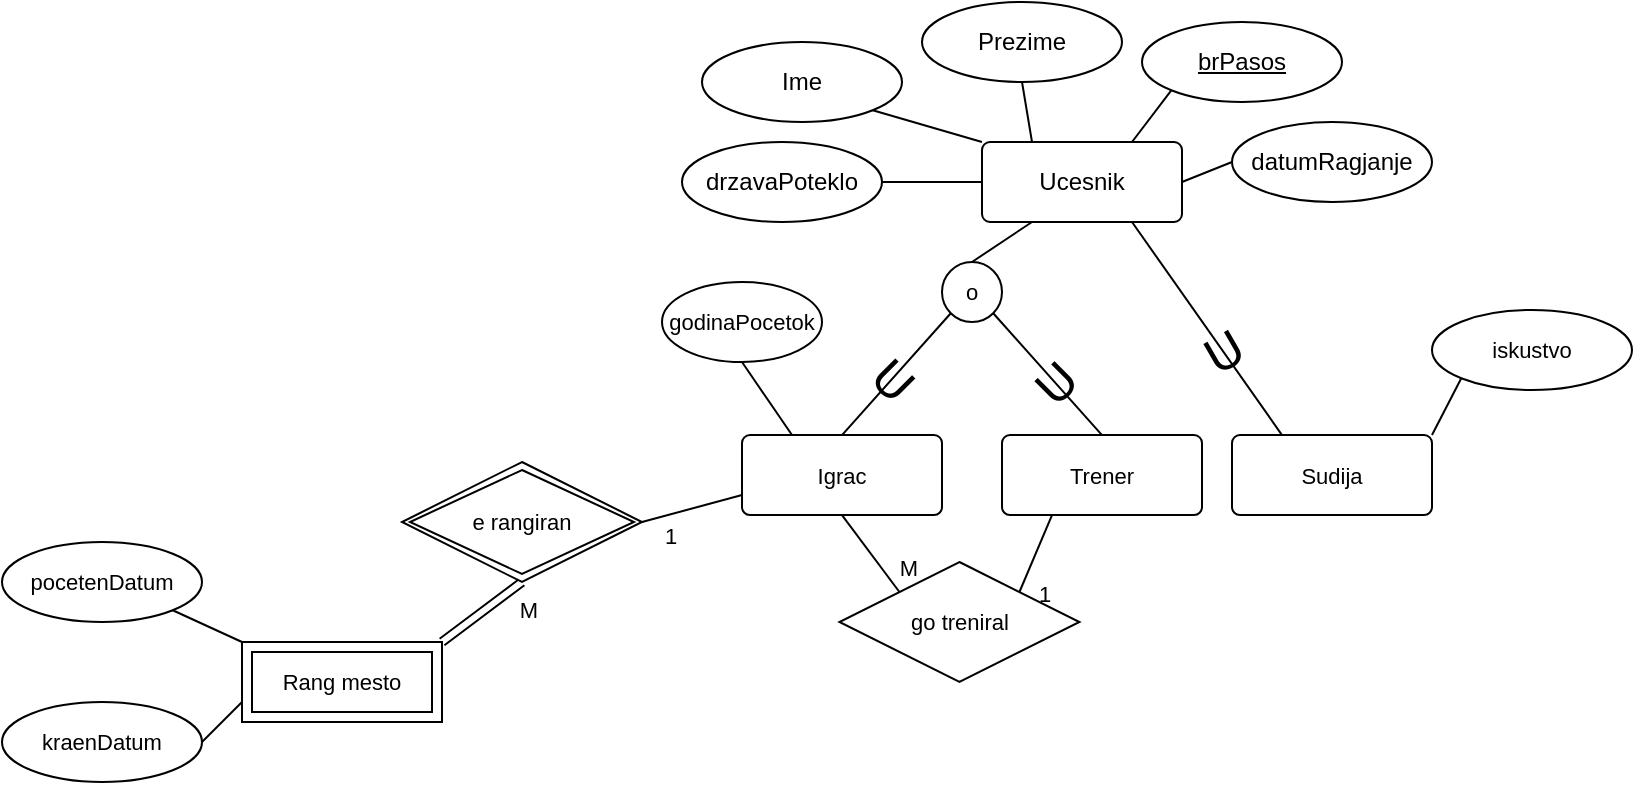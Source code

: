<mxfile version="22.0.8" type="github">
  <diagram name="Page-1" id="bCBQcqJFbT7YR_BkL4kP">
    <mxGraphModel dx="1322" dy="781" grid="1" gridSize="10" guides="1" tooltips="1" connect="1" arrows="1" fold="1" page="1" pageScale="1" pageWidth="850" pageHeight="1100" math="0" shadow="0">
      <root>
        <mxCell id="0" />
        <mxCell id="1" parent="0" />
        <mxCell id="mq__92epC1WS6delLXho-19" style="edgeStyle=none;shape=connector;rounded=0;orthogonalLoop=1;jettySize=auto;html=1;exitX=0.25;exitY=1;exitDx=0;exitDy=0;entryX=0.5;entryY=0;entryDx=0;entryDy=0;labelBackgroundColor=default;strokeColor=default;align=center;verticalAlign=middle;fontFamily=Helvetica;fontSize=11;fontColor=default;endArrow=none;endFill=0;" edge="1" parent="1" source="mq__92epC1WS6delLXho-2" target="mq__92epC1WS6delLXho-18">
          <mxGeometry relative="1" as="geometry" />
        </mxCell>
        <mxCell id="mq__92epC1WS6delLXho-2" value="&lt;div&gt;Ucesnik&lt;/div&gt;" style="rounded=1;arcSize=10;whiteSpace=wrap;html=1;align=center;" vertex="1" parent="1">
          <mxGeometry x="200" y="90" width="100" height="40" as="geometry" />
        </mxCell>
        <mxCell id="mq__92epC1WS6delLXho-10" style="shape=connector;rounded=0;orthogonalLoop=1;jettySize=auto;html=1;exitX=1;exitY=1;exitDx=0;exitDy=0;labelBackgroundColor=default;strokeColor=default;align=center;verticalAlign=middle;fontFamily=Helvetica;fontSize=11;fontColor=default;endArrow=none;endFill=0;entryX=0;entryY=0;entryDx=0;entryDy=0;" edge="1" parent="1" source="mq__92epC1WS6delLXho-4" target="mq__92epC1WS6delLXho-2">
          <mxGeometry relative="1" as="geometry">
            <mxPoint x="170" y="100" as="targetPoint" />
          </mxGeometry>
        </mxCell>
        <mxCell id="mq__92epC1WS6delLXho-4" value="Ime" style="ellipse;whiteSpace=wrap;html=1;align=center;" vertex="1" parent="1">
          <mxGeometry x="60" y="40" width="100" height="40" as="geometry" />
        </mxCell>
        <mxCell id="mq__92epC1WS6delLXho-11" style="edgeStyle=none;shape=connector;rounded=0;orthogonalLoop=1;jettySize=auto;html=1;exitX=0.5;exitY=1;exitDx=0;exitDy=0;entryX=0.25;entryY=0;entryDx=0;entryDy=0;labelBackgroundColor=default;strokeColor=default;align=center;verticalAlign=middle;fontFamily=Helvetica;fontSize=11;fontColor=default;endArrow=none;endFill=0;" edge="1" parent="1" source="mq__92epC1WS6delLXho-5" target="mq__92epC1WS6delLXho-2">
          <mxGeometry relative="1" as="geometry" />
        </mxCell>
        <mxCell id="mq__92epC1WS6delLXho-5" value="Prezime" style="ellipse;whiteSpace=wrap;html=1;align=center;" vertex="1" parent="1">
          <mxGeometry x="170" y="20" width="100" height="40" as="geometry" />
        </mxCell>
        <mxCell id="mq__92epC1WS6delLXho-12" style="edgeStyle=none;shape=connector;rounded=0;orthogonalLoop=1;jettySize=auto;html=1;exitX=0;exitY=1;exitDx=0;exitDy=0;entryX=0.75;entryY=0;entryDx=0;entryDy=0;labelBackgroundColor=default;strokeColor=default;align=center;verticalAlign=middle;fontFamily=Helvetica;fontSize=11;fontColor=default;endArrow=none;endFill=0;" edge="1" parent="1" source="mq__92epC1WS6delLXho-6" target="mq__92epC1WS6delLXho-2">
          <mxGeometry relative="1" as="geometry" />
        </mxCell>
        <mxCell id="mq__92epC1WS6delLXho-6" value="&lt;u&gt;brPasos&lt;/u&gt;" style="ellipse;whiteSpace=wrap;html=1;align=center;" vertex="1" parent="1">
          <mxGeometry x="280" y="30" width="100" height="40" as="geometry" />
        </mxCell>
        <mxCell id="mq__92epC1WS6delLXho-9" style="edgeStyle=orthogonalEdgeStyle;rounded=0;orthogonalLoop=1;jettySize=auto;html=1;exitX=1;exitY=0.5;exitDx=0;exitDy=0;endArrow=none;endFill=0;" edge="1" parent="1" source="mq__92epC1WS6delLXho-7" target="mq__92epC1WS6delLXho-2">
          <mxGeometry relative="1" as="geometry" />
        </mxCell>
        <mxCell id="mq__92epC1WS6delLXho-7" value="drzavaPoteklo" style="ellipse;whiteSpace=wrap;html=1;align=center;" vertex="1" parent="1">
          <mxGeometry x="50" y="90" width="100" height="40" as="geometry" />
        </mxCell>
        <mxCell id="mq__92epC1WS6delLXho-13" style="edgeStyle=none;shape=connector;rounded=0;orthogonalLoop=1;jettySize=auto;html=1;exitX=0;exitY=0.5;exitDx=0;exitDy=0;entryX=1;entryY=0.5;entryDx=0;entryDy=0;labelBackgroundColor=default;strokeColor=default;align=center;verticalAlign=middle;fontFamily=Helvetica;fontSize=11;fontColor=default;endArrow=none;endFill=0;" edge="1" parent="1" source="mq__92epC1WS6delLXho-8" target="mq__92epC1WS6delLXho-2">
          <mxGeometry relative="1" as="geometry" />
        </mxCell>
        <mxCell id="mq__92epC1WS6delLXho-8" value="datumRagjanje" style="ellipse;whiteSpace=wrap;html=1;align=center;" vertex="1" parent="1">
          <mxGeometry x="325" y="80" width="100" height="40" as="geometry" />
        </mxCell>
        <mxCell id="mq__92epC1WS6delLXho-47" value="1" style="edgeStyle=none;shape=connector;rounded=0;orthogonalLoop=1;jettySize=auto;html=1;exitX=0;exitY=0.75;exitDx=0;exitDy=0;entryX=1;entryY=0.5;entryDx=0;entryDy=0;labelBackgroundColor=default;strokeColor=default;align=center;verticalAlign=middle;fontFamily=Helvetica;fontSize=11;fontColor=default;endArrow=none;endFill=0;" edge="1" parent="1" source="mq__92epC1WS6delLXho-15" target="mq__92epC1WS6delLXho-44">
          <mxGeometry x="0.54" y="10" relative="1" as="geometry">
            <mxPoint as="offset" />
          </mxGeometry>
        </mxCell>
        <mxCell id="mq__92epC1WS6delLXho-51" value="M" style="edgeStyle=none;shape=connector;rounded=0;orthogonalLoop=1;jettySize=auto;html=1;exitX=0.5;exitY=1;exitDx=0;exitDy=0;entryX=0;entryY=0;entryDx=0;entryDy=0;labelBackgroundColor=default;strokeColor=default;align=center;verticalAlign=middle;fontFamily=Helvetica;fontSize=11;fontColor=default;endArrow=none;endFill=0;" edge="1" parent="1" source="mq__92epC1WS6delLXho-15" target="mq__92epC1WS6delLXho-49">
          <mxGeometry x="0.715" y="11" relative="1" as="geometry">
            <mxPoint as="offset" />
          </mxGeometry>
        </mxCell>
        <mxCell id="mq__92epC1WS6delLXho-15" value="Igrac" style="rounded=1;arcSize=10;whiteSpace=wrap;html=1;align=center;fontFamily=Helvetica;fontSize=11;fontColor=default;" vertex="1" parent="1">
          <mxGeometry x="80" y="236.53" width="100" height="40" as="geometry" />
        </mxCell>
        <mxCell id="mq__92epC1WS6delLXho-50" value="1" style="edgeStyle=none;shape=connector;rounded=0;orthogonalLoop=1;jettySize=auto;html=1;exitX=0.25;exitY=1;exitDx=0;exitDy=0;entryX=1;entryY=0;entryDx=0;entryDy=0;labelBackgroundColor=default;strokeColor=default;align=center;verticalAlign=middle;fontFamily=Helvetica;fontSize=11;fontColor=default;endArrow=none;endFill=0;" edge="1" parent="1" source="mq__92epC1WS6delLXho-16" target="mq__92epC1WS6delLXho-49">
          <mxGeometry x="0.786" y="12" relative="1" as="geometry">
            <mxPoint as="offset" />
          </mxGeometry>
        </mxCell>
        <mxCell id="mq__92epC1WS6delLXho-16" value="Trener" style="rounded=1;arcSize=10;whiteSpace=wrap;html=1;align=center;fontFamily=Helvetica;fontSize=11;fontColor=default;" vertex="1" parent="1">
          <mxGeometry x="210" y="236.53" width="100" height="40" as="geometry" />
        </mxCell>
        <mxCell id="mq__92epC1WS6delLXho-21" style="edgeStyle=none;shape=connector;rounded=0;orthogonalLoop=1;jettySize=auto;html=1;exitX=1;exitY=1;exitDx=0;exitDy=0;entryX=0.5;entryY=0;entryDx=0;entryDy=0;labelBackgroundColor=default;strokeColor=default;align=center;verticalAlign=middle;fontFamily=Helvetica;fontSize=11;fontColor=default;endArrow=none;endFill=0;" edge="1" parent="1" source="mq__92epC1WS6delLXho-18" target="mq__92epC1WS6delLXho-16">
          <mxGeometry relative="1" as="geometry" />
        </mxCell>
        <mxCell id="mq__92epC1WS6delLXho-18" value="o" style="ellipse;whiteSpace=wrap;html=1;aspect=fixed;fontFamily=Helvetica;fontSize=11;fontColor=default;" vertex="1" parent="1">
          <mxGeometry x="180" y="150" width="30" height="30" as="geometry" />
        </mxCell>
        <mxCell id="mq__92epC1WS6delLXho-31" value="" style="group" vertex="1" connectable="0" parent="1">
          <mxGeometry x="128.72" y="180" width="55.794" height="56.526" as="geometry" />
        </mxCell>
        <mxCell id="mq__92epC1WS6delLXho-32" value="" style="group" vertex="1" connectable="0" parent="mq__92epC1WS6delLXho-31">
          <mxGeometry x="-0.774" y="-0.042" width="56.569" height="56.569" as="geometry" />
        </mxCell>
        <mxCell id="mq__92epC1WS6delLXho-20" style="edgeStyle=none;shape=connector;rounded=0;orthogonalLoop=1;jettySize=auto;html=1;exitX=0;exitY=1;exitDx=0;exitDy=0;entryX=0.5;entryY=0;entryDx=0;entryDy=0;labelBackgroundColor=default;strokeColor=default;align=center;verticalAlign=middle;fontFamily=Helvetica;fontSize=11;fontColor=default;endArrow=none;endFill=0;" edge="1" parent="mq__92epC1WS6delLXho-32" source="mq__92epC1WS6delLXho-18" target="mq__92epC1WS6delLXho-15">
          <mxGeometry relative="1" as="geometry" />
        </mxCell>
        <mxCell id="mq__92epC1WS6delLXho-24" value="&lt;font style=&quot;font-size: 25px;&quot;&gt;U&lt;/font&gt;" style="text;html=1;align=center;verticalAlign=middle;resizable=0;points=[];autosize=1;strokeColor=none;fillColor=none;fontSize=11;fontFamily=Helvetica;fontColor=default;rotation=45;" vertex="1" parent="mq__92epC1WS6delLXho-32">
          <mxGeometry x="8.284" y="8.284" width="40" height="40" as="geometry" />
        </mxCell>
        <mxCell id="mq__92epC1WS6delLXho-33" value="&lt;font style=&quot;font-size: 25px;&quot;&gt;U&lt;/font&gt;" style="text;html=1;align=center;verticalAlign=middle;resizable=0;points=[];autosize=1;strokeColor=none;fillColor=none;fontSize=11;fontFamily=Helvetica;fontColor=default;rotation=-45;" vertex="1" parent="1">
          <mxGeometry x="216" y="190" width="40" height="40" as="geometry" />
        </mxCell>
        <mxCell id="mq__92epC1WS6delLXho-34" value="" style="endArrow=none;html=1;rounded=0;labelBackgroundColor=default;strokeColor=default;align=center;verticalAlign=middle;fontFamily=Helvetica;fontSize=11;fontColor=default;shape=connector;exitX=0.75;exitY=1;exitDx=0;exitDy=0;entryX=0.25;entryY=0;entryDx=0;entryDy=0;" edge="1" parent="1" source="mq__92epC1WS6delLXho-2" target="mq__92epC1WS6delLXho-35">
          <mxGeometry width="50" height="50" relative="1" as="geometry">
            <mxPoint x="330" y="200" as="sourcePoint" />
            <mxPoint x="400" y="230" as="targetPoint" />
          </mxGeometry>
        </mxCell>
        <mxCell id="mq__92epC1WS6delLXho-35" value="Sudija" style="rounded=1;arcSize=10;whiteSpace=wrap;html=1;align=center;fontFamily=Helvetica;fontSize=11;fontColor=default;" vertex="1" parent="1">
          <mxGeometry x="325" y="236.53" width="100" height="40" as="geometry" />
        </mxCell>
        <mxCell id="mq__92epC1WS6delLXho-36" value="&lt;font style=&quot;font-size: 25px;&quot;&gt;U&lt;/font&gt;" style="text;html=1;align=center;verticalAlign=middle;resizable=0;points=[];autosize=1;strokeColor=none;fillColor=none;fontSize=11;fontFamily=Helvetica;fontColor=default;rotation=-30;" vertex="1" parent="1">
          <mxGeometry x="300" y="174" width="40" height="40" as="geometry" />
        </mxCell>
        <mxCell id="mq__92epC1WS6delLXho-45" value="M" style="edgeStyle=none;shape=link;rounded=0;orthogonalLoop=1;jettySize=auto;html=1;exitX=1;exitY=0;exitDx=0;exitDy=0;entryX=0.5;entryY=1;entryDx=0;entryDy=0;labelBackgroundColor=default;strokeColor=default;align=center;verticalAlign=middle;fontFamily=Helvetica;fontSize=11;fontColor=default;endArrow=none;endFill=0;" edge="1" parent="1" source="mq__92epC1WS6delLXho-48" target="mq__92epC1WS6delLXho-44">
          <mxGeometry x="0.75" y="-13" relative="1" as="geometry">
            <mxPoint x="-80" y="330" as="sourcePoint" />
            <mxPoint as="offset" />
          </mxGeometry>
        </mxCell>
        <mxCell id="mq__92epC1WS6delLXho-39" style="edgeStyle=none;shape=connector;rounded=0;orthogonalLoop=1;jettySize=auto;html=1;exitX=0.5;exitY=1;exitDx=0;exitDy=0;entryX=0.25;entryY=0;entryDx=0;entryDy=0;labelBackgroundColor=default;strokeColor=default;align=center;verticalAlign=middle;fontFamily=Helvetica;fontSize=11;fontColor=default;endArrow=none;endFill=0;" edge="1" parent="1" source="mq__92epC1WS6delLXho-38" target="mq__92epC1WS6delLXho-15">
          <mxGeometry relative="1" as="geometry" />
        </mxCell>
        <mxCell id="mq__92epC1WS6delLXho-38" value="godinaPocetok" style="ellipse;whiteSpace=wrap;html=1;align=center;fontFamily=Helvetica;fontSize=11;fontColor=default;" vertex="1" parent="1">
          <mxGeometry x="40" y="160" width="80" height="40" as="geometry" />
        </mxCell>
        <mxCell id="mq__92epC1WS6delLXho-42" style="edgeStyle=none;shape=connector;rounded=0;orthogonalLoop=1;jettySize=auto;html=1;exitX=1;exitY=1;exitDx=0;exitDy=0;entryX=0;entryY=0;entryDx=0;entryDy=0;labelBackgroundColor=default;strokeColor=default;align=center;verticalAlign=middle;fontFamily=Helvetica;fontSize=11;fontColor=default;endArrow=none;endFill=0;" edge="1" parent="1" source="mq__92epC1WS6delLXho-40" target="mq__92epC1WS6delLXho-48">
          <mxGeometry relative="1" as="geometry">
            <mxPoint x="-130" y="330" as="targetPoint" />
          </mxGeometry>
        </mxCell>
        <mxCell id="mq__92epC1WS6delLXho-40" value="pocetenDatum" style="ellipse;whiteSpace=wrap;html=1;align=center;fontFamily=Helvetica;fontSize=11;fontColor=default;" vertex="1" parent="1">
          <mxGeometry x="-290" y="290" width="100" height="40" as="geometry" />
        </mxCell>
        <mxCell id="mq__92epC1WS6delLXho-43" style="edgeStyle=none;shape=connector;rounded=0;orthogonalLoop=1;jettySize=auto;html=1;exitX=1;exitY=0.5;exitDx=0;exitDy=0;entryX=0;entryY=0.75;entryDx=0;entryDy=0;labelBackgroundColor=default;strokeColor=default;align=center;verticalAlign=middle;fontFamily=Helvetica;fontSize=11;fontColor=default;endArrow=none;endFill=0;" edge="1" parent="1" source="mq__92epC1WS6delLXho-41" target="mq__92epC1WS6delLXho-48">
          <mxGeometry relative="1" as="geometry">
            <mxPoint x="-130" y="370" as="targetPoint" />
          </mxGeometry>
        </mxCell>
        <mxCell id="mq__92epC1WS6delLXho-41" value="kraenDatum" style="ellipse;whiteSpace=wrap;html=1;align=center;fontFamily=Helvetica;fontSize=11;fontColor=default;" vertex="1" parent="1">
          <mxGeometry x="-290" y="370" width="100" height="40" as="geometry" />
        </mxCell>
        <mxCell id="mq__92epC1WS6delLXho-44" value="e rangiran" style="shape=rhombus;double=1;perimeter=rhombusPerimeter;whiteSpace=wrap;html=1;align=center;fontFamily=Helvetica;fontSize=11;fontColor=default;" vertex="1" parent="1">
          <mxGeometry x="-90" y="250" width="120" height="60" as="geometry" />
        </mxCell>
        <mxCell id="mq__92epC1WS6delLXho-48" value="Rang mesto" style="shape=ext;margin=3;double=1;whiteSpace=wrap;html=1;align=center;fontFamily=Helvetica;fontSize=11;fontColor=default;" vertex="1" parent="1">
          <mxGeometry x="-170" y="340" width="100" height="40" as="geometry" />
        </mxCell>
        <mxCell id="mq__92epC1WS6delLXho-49" value="go treniral" style="shape=rhombus;perimeter=rhombusPerimeter;whiteSpace=wrap;html=1;align=center;fontFamily=Helvetica;fontSize=11;fontColor=default;" vertex="1" parent="1">
          <mxGeometry x="128.72" y="300" width="120" height="60" as="geometry" />
        </mxCell>
        <mxCell id="mq__92epC1WS6delLXho-53" style="edgeStyle=none;shape=connector;rounded=0;orthogonalLoop=1;jettySize=auto;html=1;exitX=0;exitY=1;exitDx=0;exitDy=0;entryX=1;entryY=0;entryDx=0;entryDy=0;labelBackgroundColor=default;strokeColor=default;align=center;verticalAlign=middle;fontFamily=Helvetica;fontSize=11;fontColor=default;endArrow=none;endFill=0;" edge="1" parent="1" source="mq__92epC1WS6delLXho-52" target="mq__92epC1WS6delLXho-35">
          <mxGeometry relative="1" as="geometry" />
        </mxCell>
        <mxCell id="mq__92epC1WS6delLXho-52" value="iskustvo" style="ellipse;whiteSpace=wrap;html=1;align=center;fontFamily=Helvetica;fontSize=11;fontColor=default;" vertex="1" parent="1">
          <mxGeometry x="425" y="174" width="100" height="40" as="geometry" />
        </mxCell>
      </root>
    </mxGraphModel>
  </diagram>
</mxfile>
